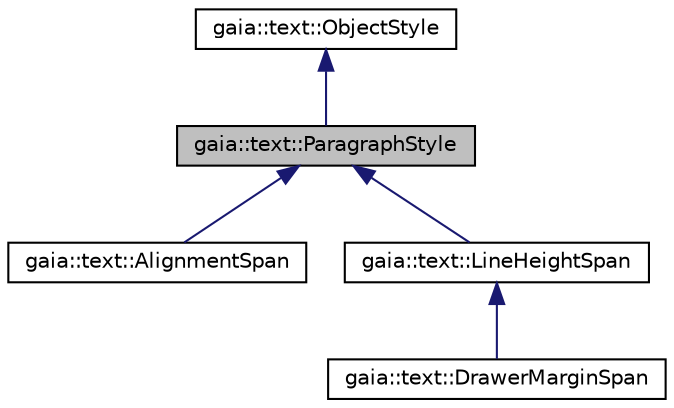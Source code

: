 digraph G
{
  edge [fontname="Helvetica",fontsize="10",labelfontname="Helvetica",labelfontsize="10"];
  node [fontname="Helvetica",fontsize="10",shape=record];
  Node1 [label="gaia::text::ParagraphStyle",height=0.2,width=0.4,color="black", fillcolor="grey75", style="filled" fontcolor="black"];
  Node2 -> Node1 [dir=back,color="midnightblue",fontsize="10",style="solid",fontname="Helvetica"];
  Node2 [label="gaia::text::ObjectStyle",height=0.2,width=0.4,color="black", fillcolor="white", style="filled",URL="$d7/d55/classgaia_1_1text_1_1_object_style.html",tooltip="ObjectStyle is interface for spannable class."];
  Node1 -> Node3 [dir=back,color="midnightblue",fontsize="10",style="solid",fontname="Helvetica"];
  Node3 [label="gaia::text::AlignmentSpan",height=0.2,width=0.4,color="black", fillcolor="white", style="filled",URL="$d6/de7/classgaia_1_1text_1_1_alignment_span.html",tooltip="Describes a alignment in a span."];
  Node1 -> Node4 [dir=back,color="midnightblue",fontsize="10",style="solid",fontname="Helvetica"];
  Node4 [label="gaia::text::LineHeightSpan",height=0.2,width=0.4,color="black", fillcolor="white", style="filled",URL="$dc/db3/classgaia_1_1text_1_1_line_height_span.html",tooltip="This is Interface for line height."];
  Node4 -> Node5 [dir=back,color="midnightblue",fontsize="10",style="solid",fontname="Helvetica"];
  Node5 [label="gaia::text::DrawerMarginSpan",height=0.2,width=0.4,color="black", fillcolor="white", style="filled",URL="$d5/da7/classgaia_1_1text_1_1_drawer_margin_span.html",tooltip="Describes a drawer in a span."];
}
